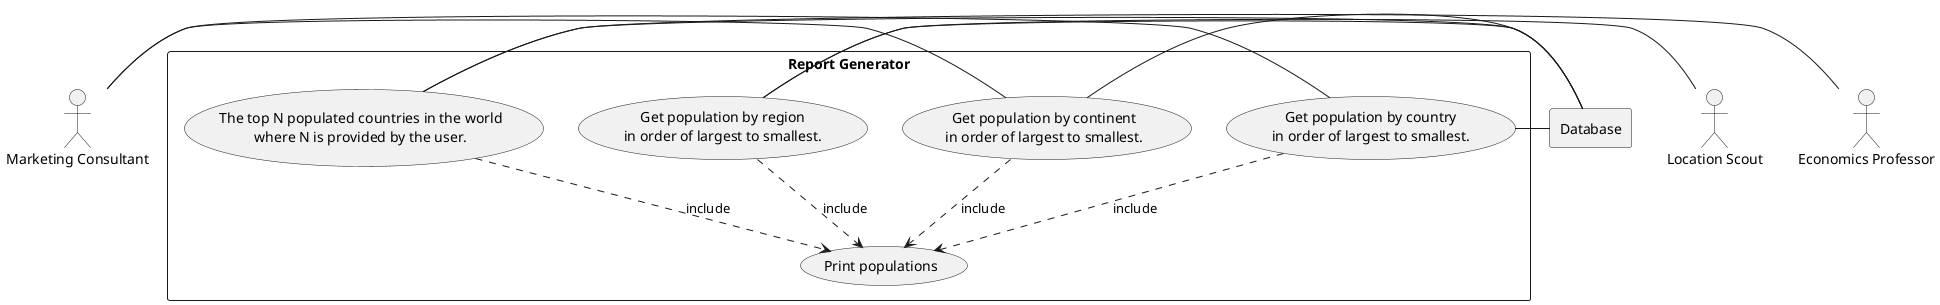 @startuml

actor MC as "Marketing Consultant"
actor LS as "Location Scout"
actor EP as "Economics Professor"

rectangle Database

rectangle "Report Generator" {
    usecase UC1 as "Get population by country
    in order of largest to smallest."

    usecase UCa as "Print populations"

    MC - UC1
    UC1 ..> UCa : include
    UC1 - Database

    usecase UC2 as "Get population by continent
    in order of largest to smallest."
    MC - UC2
    UC2 ..> UCa : include
    UC2 - Database

    usecase UC3 as "Get population by region
    in order of largest to smallest."
    LS - UC3
    UC3 ..> UCa : include
    UC3 - Database

    usecase UC4 as "The top N populated countries in the world
    where N is provided by the user."
    EP - UC4
    UC4 ..> UCa : include
    UC4 - Database

@enduml